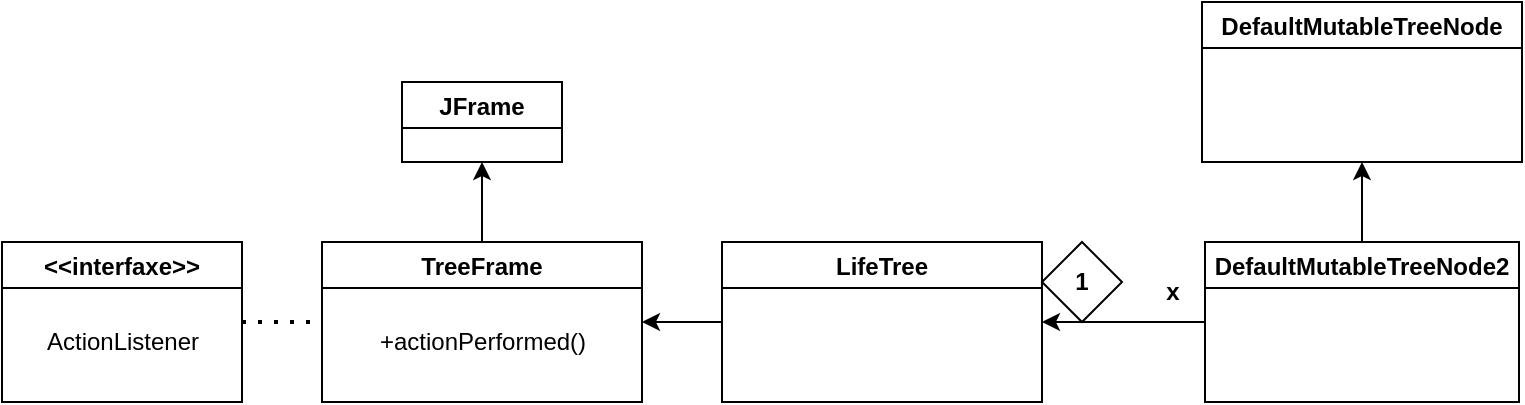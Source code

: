 <mxfile version="20.3.0" type="device"><diagram id="ozODnlmn5SNig-8DJvnk" name="Page-1"><mxGraphModel dx="942" dy="737" grid="1" gridSize="10" guides="1" tooltips="1" connect="1" arrows="1" fold="1" page="1" pageScale="1" pageWidth="827" pageHeight="1169" math="0" shadow="0"><root><mxCell id="0"/><mxCell id="1" parent="0"/><mxCell id="E_36R_355NY4pHKWI_Yi-1" value="JFrame" style="swimlane;" parent="1" vertex="1"><mxGeometry x="240" y="360" width="80" height="40" as="geometry"/></mxCell><mxCell id="E_36R_355NY4pHKWI_Yi-2" value="&lt;&lt;interfaxe&gt;&gt;" style="swimlane;" parent="1" vertex="1"><mxGeometry x="40" y="440" width="120" height="80" as="geometry"/></mxCell><mxCell id="E_36R_355NY4pHKWI_Yi-3" value="ActionListener" style="text;html=1;align=center;verticalAlign=middle;resizable=0;points=[];autosize=1;strokeColor=none;fillColor=none;" parent="E_36R_355NY4pHKWI_Yi-2" vertex="1"><mxGeometry x="10" y="35" width="100" height="30" as="geometry"/></mxCell><mxCell id="E_36R_355NY4pHKWI_Yi-16" style="edgeStyle=orthogonalEdgeStyle;rounded=0;orthogonalLoop=1;jettySize=auto;html=1;entryX=0.5;entryY=1;entryDx=0;entryDy=0;" parent="1" source="E_36R_355NY4pHKWI_Yi-4" target="E_36R_355NY4pHKWI_Yi-1" edge="1"><mxGeometry relative="1" as="geometry"/></mxCell><mxCell id="E_36R_355NY4pHKWI_Yi-4" value="TreeFrame" style="swimlane;" parent="1" vertex="1"><mxGeometry x="200" y="440" width="160" height="80" as="geometry"/></mxCell><mxCell id="E_36R_355NY4pHKWI_Yi-5" value="+actionPerformed()" style="text;html=1;align=center;verticalAlign=middle;resizable=0;points=[];autosize=1;strokeColor=none;fillColor=none;" parent="E_36R_355NY4pHKWI_Yi-4" vertex="1"><mxGeometry x="15" y="35" width="130" height="30" as="geometry"/></mxCell><mxCell id="E_36R_355NY4pHKWI_Yi-12" style="edgeStyle=orthogonalEdgeStyle;rounded=0;orthogonalLoop=1;jettySize=auto;html=1;entryX=1;entryY=0.5;entryDx=0;entryDy=0;" parent="1" source="E_36R_355NY4pHKWI_Yi-6" target="E_36R_355NY4pHKWI_Yi-4" edge="1"><mxGeometry relative="1" as="geometry"/></mxCell><mxCell id="E_36R_355NY4pHKWI_Yi-6" value="LifeTree" style="swimlane;" parent="1" vertex="1"><mxGeometry x="400" y="440" width="160" height="80" as="geometry"/></mxCell><mxCell id="E_36R_355NY4pHKWI_Yi-11" style="edgeStyle=orthogonalEdgeStyle;rounded=0;orthogonalLoop=1;jettySize=auto;html=1;entryX=1;entryY=0.5;entryDx=0;entryDy=0;" parent="1" source="E_36R_355NY4pHKWI_Yi-8" target="E_36R_355NY4pHKWI_Yi-6" edge="1"><mxGeometry relative="1" as="geometry"/></mxCell><mxCell id="E_36R_355NY4pHKWI_Yi-15" style="edgeStyle=orthogonalEdgeStyle;rounded=0;orthogonalLoop=1;jettySize=auto;html=1;entryX=0.5;entryY=1;entryDx=0;entryDy=0;" parent="1" source="E_36R_355NY4pHKWI_Yi-8" target="E_36R_355NY4pHKWI_Yi-9" edge="1"><mxGeometry relative="1" as="geometry"/></mxCell><mxCell id="E_36R_355NY4pHKWI_Yi-8" value="DefaultMutableTreeNode2" style="swimlane;" parent="1" vertex="1"><mxGeometry x="641.5" y="440" width="157" height="80" as="geometry"/></mxCell><mxCell id="E_36R_355NY4pHKWI_Yi-9" value="DefaultMutableTreeNode" style="swimlane;startSize=23;" parent="1" vertex="1"><mxGeometry x="640" y="320" width="160" height="80" as="geometry"/></mxCell><mxCell id="E_36R_355NY4pHKWI_Yi-10" value="&lt;b&gt;1&lt;/b&gt;" style="rhombus;whiteSpace=wrap;html=1;" parent="1" vertex="1"><mxGeometry x="560" y="440" width="40" height="40" as="geometry"/></mxCell><mxCell id="E_36R_355NY4pHKWI_Yi-20" value="&lt;b&gt;x&lt;/b&gt;" style="text;html=1;align=center;verticalAlign=middle;resizable=0;points=[];autosize=1;strokeColor=none;fillColor=none;" parent="1" vertex="1"><mxGeometry x="610" y="450" width="30" height="30" as="geometry"/></mxCell><mxCell id="4xOxYA-8rnrV7YYzh7kn-2" value="" style="endArrow=none;dashed=1;html=1;dashPattern=1 3;strokeWidth=2;rounded=0;entryX=0;entryY=0.5;entryDx=0;entryDy=0;exitX=1;exitY=0.5;exitDx=0;exitDy=0;" edge="1" parent="1" source="E_36R_355NY4pHKWI_Yi-2" target="E_36R_355NY4pHKWI_Yi-4"><mxGeometry width="50" height="50" relative="1" as="geometry"><mxPoint x="160" y="485" as="sourcePoint"/><mxPoint x="210" y="435" as="targetPoint"/><Array as="points"/></mxGeometry></mxCell></root></mxGraphModel></diagram></mxfile>